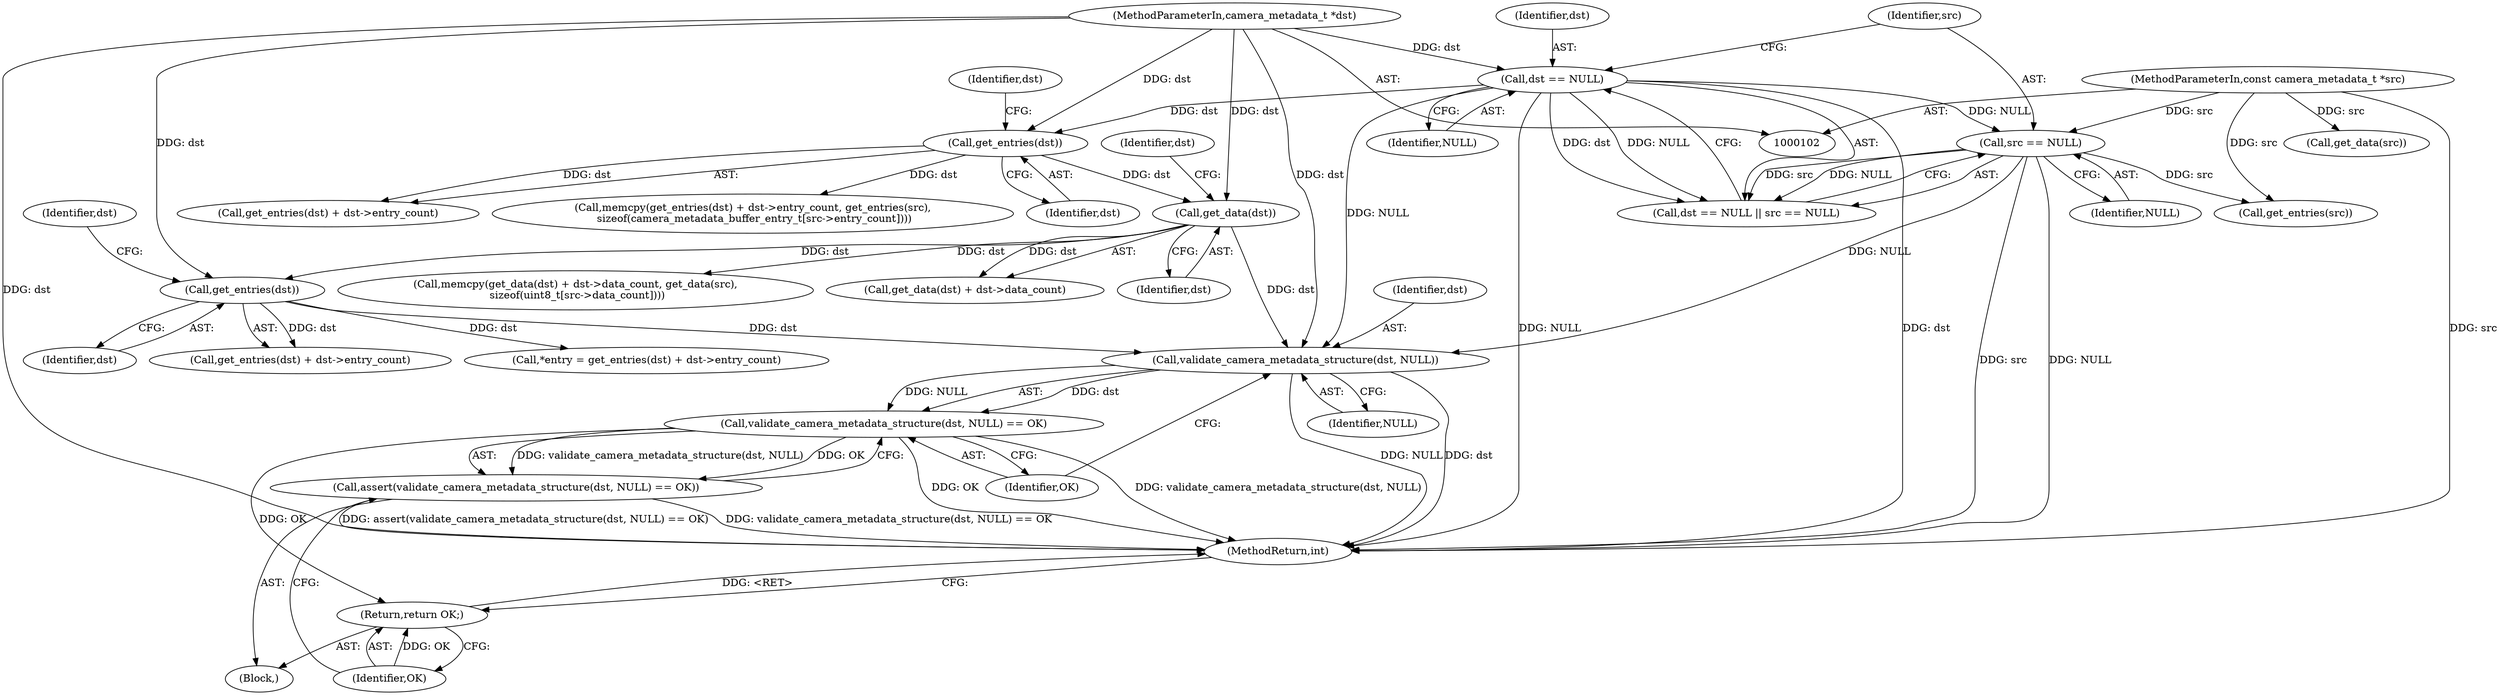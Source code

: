 digraph "0_Android_e9e44f797742f52996ebf307740dad58c28fd9b5@pointer" {
"1000301" [label="(Call,validate_camera_metadata_structure(dst, NULL))"];
"1000189" [label="(Call,get_data(dst))"];
"1000174" [label="(Call,get_entries(dst))"];
"1000108" [label="(Call,dst == NULL)"];
"1000103" [label="(MethodParameterIn,camera_metadata_t *dst)"];
"1000213" [label="(Call,get_entries(dst))"];
"1000111" [label="(Call,src == NULL)"];
"1000104" [label="(MethodParameterIn,const camera_metadata_t *src)"];
"1000300" [label="(Call,validate_camera_metadata_structure(dst, NULL) == OK)"];
"1000299" [label="(Call,assert(validate_camera_metadata_structure(dst, NULL) == OK))"];
"1000305" [label="(Return,return OK;)"];
"1000188" [label="(Call,get_data(dst) + dst->data_count)"];
"1000307" [label="(MethodReturn,int)"];
"1000175" [label="(Identifier,dst)"];
"1000177" [label="(Identifier,dst)"];
"1000212" [label="(Call,get_entries(dst) + dst->entry_count)"];
"1000194" [label="(Call,get_data(src))"];
"1000303" [label="(Identifier,NULL)"];
"1000301" [label="(Call,validate_camera_metadata_structure(dst, NULL))"];
"1000104" [label="(MethodParameterIn,const camera_metadata_t *src)"];
"1000111" [label="(Call,src == NULL)"];
"1000213" [label="(Call,get_entries(dst))"];
"1000109" [label="(Identifier,dst)"];
"1000210" [label="(Call,*entry = get_entries(dst) + dst->entry_count)"];
"1000189" [label="(Call,get_data(dst))"];
"1000110" [label="(Identifier,NULL)"];
"1000113" [label="(Identifier,NULL)"];
"1000305" [label="(Return,return OK;)"];
"1000190" [label="(Identifier,dst)"];
"1000108" [label="(Call,dst == NULL)"];
"1000214" [label="(Identifier,dst)"];
"1000216" [label="(Identifier,dst)"];
"1000299" [label="(Call,assert(validate_camera_metadata_structure(dst, NULL) == OK))"];
"1000300" [label="(Call,validate_camera_metadata_structure(dst, NULL) == OK)"];
"1000107" [label="(Call,dst == NULL || src == NULL)"];
"1000187" [label="(Call,memcpy(get_data(dst) + dst->data_count, get_data(src),\n sizeof(uint8_t[src->data_count])))"];
"1000112" [label="(Identifier,src)"];
"1000304" [label="(Identifier,OK)"];
"1000103" [label="(MethodParameterIn,camera_metadata_t *dst)"];
"1000179" [label="(Call,get_entries(src))"];
"1000306" [label="(Identifier,OK)"];
"1000192" [label="(Identifier,dst)"];
"1000174" [label="(Call,get_entries(dst))"];
"1000173" [label="(Call,get_entries(dst) + dst->entry_count)"];
"1000105" [label="(Block,)"];
"1000172" [label="(Call,memcpy(get_entries(dst) + dst->entry_count, get_entries(src),\n sizeof(camera_metadata_buffer_entry_t[src->entry_count])))"];
"1000302" [label="(Identifier,dst)"];
"1000301" -> "1000300"  [label="AST: "];
"1000301" -> "1000303"  [label="CFG: "];
"1000302" -> "1000301"  [label="AST: "];
"1000303" -> "1000301"  [label="AST: "];
"1000304" -> "1000301"  [label="CFG: "];
"1000301" -> "1000307"  [label="DDG: NULL"];
"1000301" -> "1000307"  [label="DDG: dst"];
"1000301" -> "1000300"  [label="DDG: dst"];
"1000301" -> "1000300"  [label="DDG: NULL"];
"1000189" -> "1000301"  [label="DDG: dst"];
"1000213" -> "1000301"  [label="DDG: dst"];
"1000103" -> "1000301"  [label="DDG: dst"];
"1000111" -> "1000301"  [label="DDG: NULL"];
"1000108" -> "1000301"  [label="DDG: NULL"];
"1000189" -> "1000188"  [label="AST: "];
"1000189" -> "1000190"  [label="CFG: "];
"1000190" -> "1000189"  [label="AST: "];
"1000192" -> "1000189"  [label="CFG: "];
"1000189" -> "1000187"  [label="DDG: dst"];
"1000189" -> "1000188"  [label="DDG: dst"];
"1000174" -> "1000189"  [label="DDG: dst"];
"1000103" -> "1000189"  [label="DDG: dst"];
"1000189" -> "1000213"  [label="DDG: dst"];
"1000174" -> "1000173"  [label="AST: "];
"1000174" -> "1000175"  [label="CFG: "];
"1000175" -> "1000174"  [label="AST: "];
"1000177" -> "1000174"  [label="CFG: "];
"1000174" -> "1000172"  [label="DDG: dst"];
"1000174" -> "1000173"  [label="DDG: dst"];
"1000108" -> "1000174"  [label="DDG: dst"];
"1000103" -> "1000174"  [label="DDG: dst"];
"1000108" -> "1000107"  [label="AST: "];
"1000108" -> "1000110"  [label="CFG: "];
"1000109" -> "1000108"  [label="AST: "];
"1000110" -> "1000108"  [label="AST: "];
"1000112" -> "1000108"  [label="CFG: "];
"1000107" -> "1000108"  [label="CFG: "];
"1000108" -> "1000307"  [label="DDG: NULL"];
"1000108" -> "1000307"  [label="DDG: dst"];
"1000108" -> "1000107"  [label="DDG: dst"];
"1000108" -> "1000107"  [label="DDG: NULL"];
"1000103" -> "1000108"  [label="DDG: dst"];
"1000108" -> "1000111"  [label="DDG: NULL"];
"1000103" -> "1000102"  [label="AST: "];
"1000103" -> "1000307"  [label="DDG: dst"];
"1000103" -> "1000213"  [label="DDG: dst"];
"1000213" -> "1000212"  [label="AST: "];
"1000213" -> "1000214"  [label="CFG: "];
"1000214" -> "1000213"  [label="AST: "];
"1000216" -> "1000213"  [label="CFG: "];
"1000213" -> "1000210"  [label="DDG: dst"];
"1000213" -> "1000212"  [label="DDG: dst"];
"1000111" -> "1000107"  [label="AST: "];
"1000111" -> "1000113"  [label="CFG: "];
"1000112" -> "1000111"  [label="AST: "];
"1000113" -> "1000111"  [label="AST: "];
"1000107" -> "1000111"  [label="CFG: "];
"1000111" -> "1000307"  [label="DDG: src"];
"1000111" -> "1000307"  [label="DDG: NULL"];
"1000111" -> "1000107"  [label="DDG: src"];
"1000111" -> "1000107"  [label="DDG: NULL"];
"1000104" -> "1000111"  [label="DDG: src"];
"1000111" -> "1000179"  [label="DDG: src"];
"1000104" -> "1000102"  [label="AST: "];
"1000104" -> "1000307"  [label="DDG: src"];
"1000104" -> "1000179"  [label="DDG: src"];
"1000104" -> "1000194"  [label="DDG: src"];
"1000300" -> "1000299"  [label="AST: "];
"1000300" -> "1000304"  [label="CFG: "];
"1000304" -> "1000300"  [label="AST: "];
"1000299" -> "1000300"  [label="CFG: "];
"1000300" -> "1000307"  [label="DDG: OK"];
"1000300" -> "1000307"  [label="DDG: validate_camera_metadata_structure(dst, NULL)"];
"1000300" -> "1000299"  [label="DDG: validate_camera_metadata_structure(dst, NULL)"];
"1000300" -> "1000299"  [label="DDG: OK"];
"1000300" -> "1000305"  [label="DDG: OK"];
"1000299" -> "1000105"  [label="AST: "];
"1000306" -> "1000299"  [label="CFG: "];
"1000299" -> "1000307"  [label="DDG: assert(validate_camera_metadata_structure(dst, NULL) == OK)"];
"1000299" -> "1000307"  [label="DDG: validate_camera_metadata_structure(dst, NULL) == OK"];
"1000305" -> "1000105"  [label="AST: "];
"1000305" -> "1000306"  [label="CFG: "];
"1000306" -> "1000305"  [label="AST: "];
"1000307" -> "1000305"  [label="CFG: "];
"1000305" -> "1000307"  [label="DDG: <RET>"];
"1000306" -> "1000305"  [label="DDG: OK"];
}
